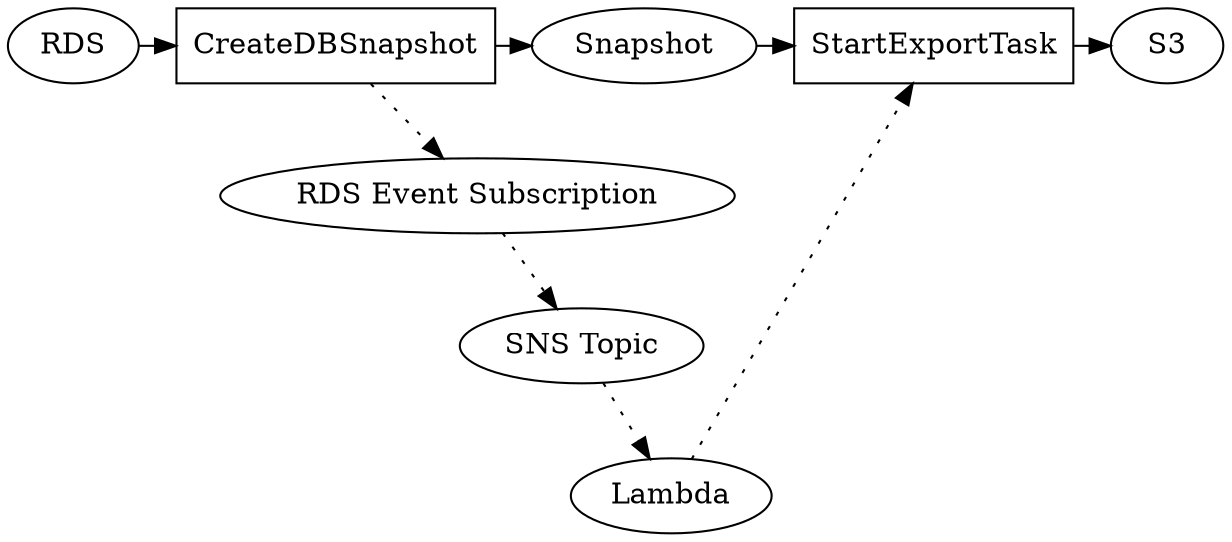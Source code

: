 digraph architecture {
  rankdir=TB;
  
  CreateDBSnapshot [shape=rectangle];
  StartExportTask [shape=rectangle];
  EventSubscription [label="RDS Event Subscription"]
  SNS [label="SNS Topic"]
  
  {
  edge [style=dotted];
  CreateDBSnapshot -> EventSubscription
  EventSubscription -> SNS
  SNS -> Lambda
  Lambda -> StartExportTask
  }

  RDS -> CreateDBSnapshot -> Snapshot
  Snapshot -> StartExportTask
  StartExportTask -> S3

  { rank=same; RDS CreateDBSnapshot Snapshot StartExportTask S3 };

}